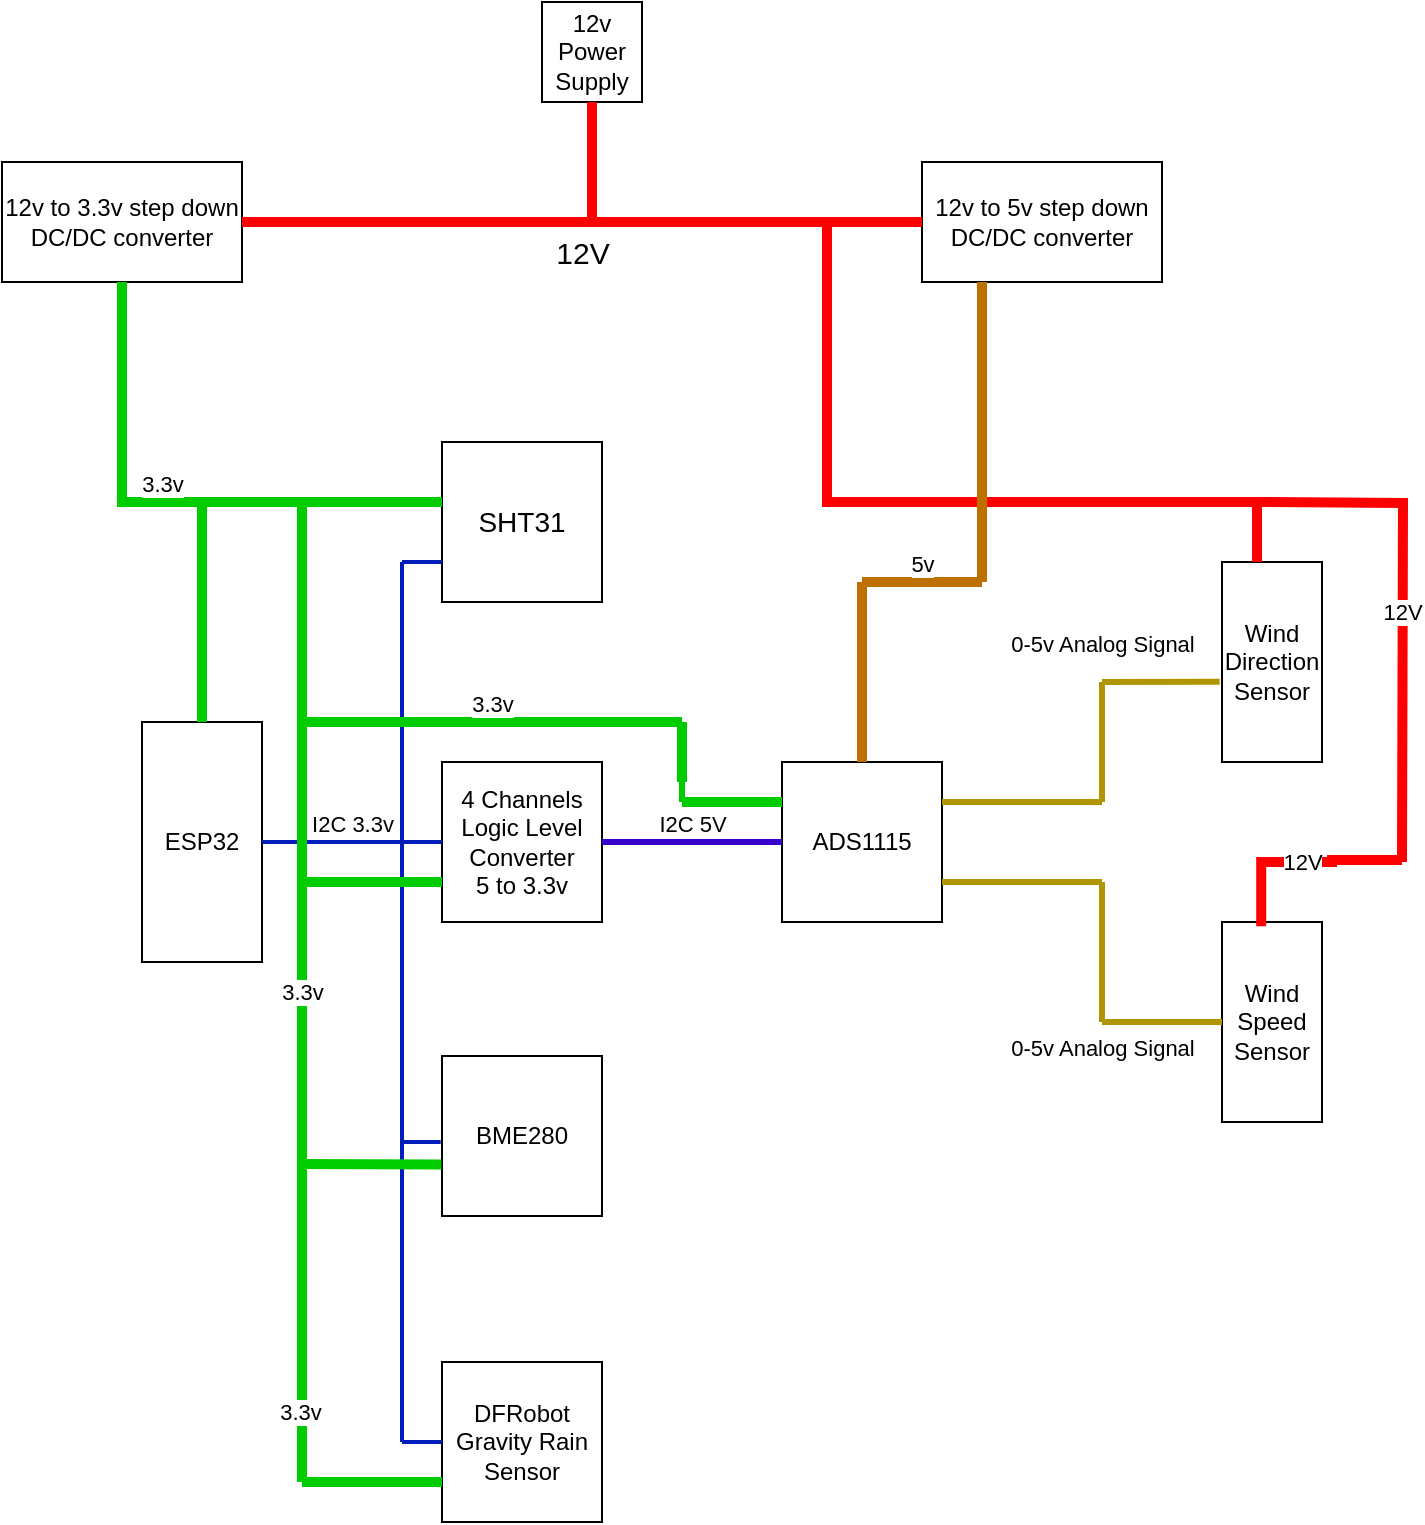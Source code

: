 <mxfile version="22.1.2" type="device">
  <diagram name="Page-1" id="7WxC0Zplg_3du7F2lv0y">
    <mxGraphModel dx="975" dy="678" grid="1" gridSize="10" guides="1" tooltips="1" connect="1" arrows="1" fold="1" page="1" pageScale="1" pageWidth="850" pageHeight="1100" math="0" shadow="0">
      <root>
        <mxCell id="0" />
        <mxCell id="1" parent="0" />
        <mxCell id="iVeRJZw8kCaj9EJlBlRc-2" value="ESP32" style="rounded=0;whiteSpace=wrap;html=1;direction=south;fontFamily=Helvetica;fontStyle=0" vertex="1" parent="1">
          <mxGeometry x="170" y="480" width="60" height="120" as="geometry" />
        </mxCell>
        <mxCell id="iVeRJZw8kCaj9EJlBlRc-3" value="ADS1115" style="whiteSpace=wrap;html=1;aspect=fixed;fontFamily=Helvetica;fontStyle=0" vertex="1" parent="1">
          <mxGeometry x="490" y="500" width="80" height="80" as="geometry" />
        </mxCell>
        <mxCell id="iVeRJZw8kCaj9EJlBlRc-4" value="4 Channels&lt;br&gt;Logic Level Converter&lt;br&gt;5 to 3.3v" style="whiteSpace=wrap;html=1;aspect=fixed;fontFamily=Helvetica;fontStyle=0" vertex="1" parent="1">
          <mxGeometry x="320" y="500" width="80" height="80" as="geometry" />
        </mxCell>
        <mxCell id="iVeRJZw8kCaj9EJlBlRc-5" value="Wind Speed&lt;br&gt;Sensor" style="rounded=0;whiteSpace=wrap;html=1;direction=south;fontFamily=Helvetica;fontStyle=0" vertex="1" parent="1">
          <mxGeometry x="710" y="580" width="50" height="100" as="geometry" />
        </mxCell>
        <mxCell id="iVeRJZw8kCaj9EJlBlRc-6" value="Wind Direction Sensor" style="rounded=0;whiteSpace=wrap;html=1;direction=south;fontFamily=Helvetica;fontStyle=0" vertex="1" parent="1">
          <mxGeometry x="710" y="400" width="50" height="100" as="geometry" />
        </mxCell>
        <mxCell id="iVeRJZw8kCaj9EJlBlRc-7" value="BME280" style="whiteSpace=wrap;html=1;aspect=fixed;fontFamily=Helvetica;fontStyle=0" vertex="1" parent="1">
          <mxGeometry x="320" y="647" width="80" height="80" as="geometry" />
        </mxCell>
        <mxCell id="iVeRJZw8kCaj9EJlBlRc-8" value="SHT31" style="whiteSpace=wrap;html=1;aspect=fixed;fontFamily=Helvetica;fontStyle=0;fontSize=14;" vertex="1" parent="1">
          <mxGeometry x="320" y="340" width="80" height="80" as="geometry" />
        </mxCell>
        <mxCell id="iVeRJZw8kCaj9EJlBlRc-9" value="DFRobot&lt;br&gt;Gravity Rain Sensor" style="whiteSpace=wrap;html=1;aspect=fixed;fontFamily=Helvetica;fontStyle=0" vertex="1" parent="1">
          <mxGeometry x="320" y="800" width="80" height="80" as="geometry" />
        </mxCell>
        <mxCell id="iVeRJZw8kCaj9EJlBlRc-12" value="" style="endArrow=none;html=1;rounded=0;fontColor=#000000;fillColor=#0050ef;strokeColor=#001DBC;strokeWidth=2;fontFamily=Helvetica;fontStyle=0" edge="1" parent="1">
          <mxGeometry width="50" height="50" relative="1" as="geometry">
            <mxPoint x="300" y="540" as="sourcePoint" />
            <mxPoint x="300" y="400" as="targetPoint" />
          </mxGeometry>
        </mxCell>
        <mxCell id="iVeRJZw8kCaj9EJlBlRc-14" value="" style="endArrow=none;html=1;rounded=1;entryX=0;entryY=0.75;entryDx=0;entryDy=0;fontColor=#0000FF;fillColor=#0050ef;strokeColor=#001DBC;strokeWidth=2;fontFamily=Helvetica;fontStyle=0" edge="1" parent="1" target="iVeRJZw8kCaj9EJlBlRc-8">
          <mxGeometry width="50" height="50" relative="1" as="geometry">
            <mxPoint x="300" y="400" as="sourcePoint" />
            <mxPoint x="370" y="460" as="targetPoint" />
          </mxGeometry>
        </mxCell>
        <mxCell id="iVeRJZw8kCaj9EJlBlRc-17" value="" style="endArrow=none;html=1;rounded=0;fontColor=#000000;fillColor=#0050ef;strokeColor=#001DBC;strokeWidth=2;fontFamily=Helvetica;fontStyle=0" edge="1" parent="1">
          <mxGeometry width="50" height="50" relative="1" as="geometry">
            <mxPoint x="300" y="700" as="sourcePoint" />
            <mxPoint x="300" y="540" as="targetPoint" />
          </mxGeometry>
        </mxCell>
        <mxCell id="iVeRJZw8kCaj9EJlBlRc-22" value="" style="endArrow=none;html=1;rounded=0;fontColor=#000000;fillColor=#0050ef;strokeColor=#001DBC;strokeWidth=2;fontFamily=Helvetica;fontStyle=0" edge="1" parent="1">
          <mxGeometry width="50" height="50" relative="1" as="geometry">
            <mxPoint x="300" y="840" as="sourcePoint" />
            <mxPoint x="300" y="700" as="targetPoint" />
          </mxGeometry>
        </mxCell>
        <mxCell id="iVeRJZw8kCaj9EJlBlRc-24" value="" style="endArrow=none;html=1;rounded=0;entryX=0;entryY=0.5;entryDx=0;entryDy=0;fontColor=#000000;fillColor=#0050ef;strokeColor=#001DBC;strokeWidth=2;fontFamily=Helvetica;fontStyle=0" edge="1" parent="1" target="iVeRJZw8kCaj9EJlBlRc-9">
          <mxGeometry width="50" height="50" relative="1" as="geometry">
            <mxPoint x="300" y="840" as="sourcePoint" />
            <mxPoint x="310" y="740" as="targetPoint" />
          </mxGeometry>
        </mxCell>
        <mxCell id="iVeRJZw8kCaj9EJlBlRc-26" value="I2C 3.3v" style="endArrow=none;html=1;rounded=0;exitX=0.5;exitY=0;exitDx=0;exitDy=0;entryX=0;entryY=0.5;entryDx=0;entryDy=0;fontColor=#000000;fillColor=#0050ef;strokeColor=#001DBC;labelPosition=center;verticalLabelPosition=top;align=center;verticalAlign=bottom;strokeWidth=2;fontFamily=Helvetica;fontStyle=0" edge="1" parent="1" source="iVeRJZw8kCaj9EJlBlRc-2" target="iVeRJZw8kCaj9EJlBlRc-4">
          <mxGeometry width="50" height="50" relative="1" as="geometry">
            <mxPoint x="270" y="600" as="sourcePoint" />
            <mxPoint x="320" y="550" as="targetPoint" />
          </mxGeometry>
        </mxCell>
        <mxCell id="iVeRJZw8kCaj9EJlBlRc-29" value="I2C 5V" style="endArrow=none;html=1;rounded=0;entryX=0;entryY=0.5;entryDx=0;entryDy=0;exitX=1;exitY=0.5;exitDx=0;exitDy=0;labelPosition=center;verticalLabelPosition=top;align=center;verticalAlign=bottom;fillColor=#6a00ff;strokeColor=#3700CC;strokeWidth=3;fontFamily=Helvetica;fontStyle=0" edge="1" parent="1" source="iVeRJZw8kCaj9EJlBlRc-4" target="iVeRJZw8kCaj9EJlBlRc-3">
          <mxGeometry width="50" height="50" relative="1" as="geometry">
            <mxPoint x="330" y="600" as="sourcePoint" />
            <mxPoint x="380" y="550" as="targetPoint" />
          </mxGeometry>
        </mxCell>
        <mxCell id="iVeRJZw8kCaj9EJlBlRc-30" value="" style="endArrow=none;html=1;rounded=0;exitX=1;exitY=0.25;exitDx=0;exitDy=0;fillColor=#e3c800;strokeColor=#B09500;strokeWidth=3;fontFamily=Helvetica;fontStyle=0" edge="1" parent="1" source="iVeRJZw8kCaj9EJlBlRc-3">
          <mxGeometry width="50" height="50" relative="1" as="geometry">
            <mxPoint x="480" y="520" as="sourcePoint" />
            <mxPoint x="650" y="520" as="targetPoint" />
          </mxGeometry>
        </mxCell>
        <mxCell id="iVeRJZw8kCaj9EJlBlRc-31" value="" style="endArrow=none;html=1;rounded=0;fillColor=#e3c800;strokeColor=#B09500;strokeWidth=3;fontFamily=Helvetica;fontStyle=0" edge="1" parent="1">
          <mxGeometry width="50" height="50" relative="1" as="geometry">
            <mxPoint x="650" y="520" as="sourcePoint" />
            <mxPoint x="650" y="460" as="targetPoint" />
          </mxGeometry>
        </mxCell>
        <mxCell id="iVeRJZw8kCaj9EJlBlRc-32" value="0-5v Analog Signal" style="endArrow=none;html=1;rounded=0;entryX=0.599;entryY=1.023;entryDx=0;entryDy=0;entryPerimeter=0;fillColor=#e3c800;strokeColor=#B09500;strokeWidth=3;labelPosition=center;verticalLabelPosition=top;align=center;verticalAlign=bottom;fontFamily=Helvetica;fontStyle=0" edge="1" parent="1" target="iVeRJZw8kCaj9EJlBlRc-6">
          <mxGeometry x="-0.999" y="10" width="50" height="50" relative="1" as="geometry">
            <mxPoint x="650" y="460" as="sourcePoint" />
            <mxPoint x="560" y="460" as="targetPoint" />
            <mxPoint as="offset" />
          </mxGeometry>
        </mxCell>
        <mxCell id="iVeRJZw8kCaj9EJlBlRc-33" value="0-5v Analog Signal" style="endArrow=none;html=1;rounded=0;exitX=1;exitY=0.75;exitDx=0;exitDy=0;fillColor=#e3c800;strokeColor=#B09500;strokeWidth=3;labelPosition=center;verticalLabelPosition=bottom;align=center;verticalAlign=top;fontFamily=Helvetica;fontStyle=0" edge="1" parent="1" source="iVeRJZw8kCaj9EJlBlRc-3">
          <mxGeometry x="1" y="-70" width="50" height="50" relative="1" as="geometry">
            <mxPoint x="510" y="570" as="sourcePoint" />
            <mxPoint x="650" y="560" as="targetPoint" />
            <mxPoint as="offset" />
          </mxGeometry>
        </mxCell>
        <mxCell id="iVeRJZw8kCaj9EJlBlRc-38" value="" style="endArrow=none;html=1;rounded=0;exitX=0.5;exitY=1;exitDx=0;exitDy=0;fillColor=#e3c800;strokeColor=#B09500;strokeWidth=3;fontFamily=Helvetica;fontStyle=0" edge="1" parent="1" source="iVeRJZw8kCaj9EJlBlRc-5">
          <mxGeometry width="50" height="50" relative="1" as="geometry">
            <mxPoint x="510" y="570" as="sourcePoint" />
            <mxPoint x="650" y="630" as="targetPoint" />
          </mxGeometry>
        </mxCell>
        <mxCell id="iVeRJZw8kCaj9EJlBlRc-39" value="" style="endArrow=none;html=1;rounded=0;fillColor=#e3c800;strokeColor=#B09500;strokeWidth=3;fontFamily=Helvetica;fontStyle=0" edge="1" parent="1">
          <mxGeometry width="50" height="50" relative="1" as="geometry">
            <mxPoint x="650" y="630" as="sourcePoint" />
            <mxPoint x="650" y="560" as="targetPoint" />
          </mxGeometry>
        </mxCell>
        <mxCell id="iVeRJZw8kCaj9EJlBlRc-41" value="" style="endArrow=none;html=1;rounded=0;entryX=-0.008;entryY=0.538;entryDx=0;entryDy=0;entryPerimeter=0;fillColor=#0050ef;strokeColor=#001DBC;strokeWidth=2;fontFamily=Helvetica;fontStyle=0" edge="1" parent="1" target="iVeRJZw8kCaj9EJlBlRc-7">
          <mxGeometry width="50" height="50" relative="1" as="geometry">
            <mxPoint x="300" y="690" as="sourcePoint" />
            <mxPoint x="350" y="690" as="targetPoint" />
          </mxGeometry>
        </mxCell>
        <mxCell id="iVeRJZw8kCaj9EJlBlRc-44" value="12v Power Supply" style="whiteSpace=wrap;html=1;aspect=fixed;fontFamily=Helvetica;fontStyle=0" vertex="1" parent="1">
          <mxGeometry x="370" y="120" width="50" height="50" as="geometry" />
        </mxCell>
        <mxCell id="iVeRJZw8kCaj9EJlBlRc-45" value="12v to 3.3v step down DC/DC converter" style="rounded=0;whiteSpace=wrap;html=1;fontFamily=Helvetica;fontStyle=0" vertex="1" parent="1">
          <mxGeometry x="100" y="200" width="120" height="60" as="geometry" />
        </mxCell>
        <mxCell id="iVeRJZw8kCaj9EJlBlRc-46" value="12v to 5v step down DC/DC converter" style="rounded=0;whiteSpace=wrap;html=1;fontFamily=Helvetica;fontStyle=0" vertex="1" parent="1">
          <mxGeometry x="560" y="200" width="120" height="60" as="geometry" />
        </mxCell>
        <mxCell id="iVeRJZw8kCaj9EJlBlRc-51" value="12V" style="endArrow=none;html=1;rounded=0;exitX=1;exitY=0.5;exitDx=0;exitDy=0;entryX=0;entryY=0.5;entryDx=0;entryDy=0;strokeColor=#FF0000;strokeWidth=5;labelPosition=center;verticalLabelPosition=bottom;align=center;verticalAlign=top;fontSize=15;fontFamily=Helvetica;fontStyle=0" edge="1" parent="1" source="iVeRJZw8kCaj9EJlBlRc-45" target="iVeRJZw8kCaj9EJlBlRc-46">
          <mxGeometry width="50" height="50" relative="1" as="geometry">
            <mxPoint x="420" y="370" as="sourcePoint" />
            <mxPoint x="400" y="230" as="targetPoint" />
            <mxPoint as="offset" />
          </mxGeometry>
        </mxCell>
        <mxCell id="iVeRJZw8kCaj9EJlBlRc-52" value="" style="endArrow=none;html=1;rounded=0;entryX=0.5;entryY=1;entryDx=0;entryDy=0;strokeColor=#FF0000;strokeWidth=5;fontFamily=Helvetica;fontStyle=0" edge="1" parent="1" target="iVeRJZw8kCaj9EJlBlRc-44">
          <mxGeometry width="50" height="50" relative="1" as="geometry">
            <mxPoint x="395" y="230" as="sourcePoint" />
            <mxPoint x="470" y="320" as="targetPoint" />
          </mxGeometry>
        </mxCell>
        <mxCell id="iVeRJZw8kCaj9EJlBlRc-53" value="" style="endArrow=none;html=1;rounded=0;fillColor=#fa6800;strokeColor=#FF0000;strokeWidth=5;edgeStyle=elbowEdgeStyle;elbow=vertical;exitX=0;exitY=0.5;exitDx=0;exitDy=0;fontFamily=Helvetica;fontStyle=0" edge="1" parent="1">
          <mxGeometry width="50" height="50" relative="1" as="geometry">
            <mxPoint x="727.5" y="400" as="sourcePoint" />
            <mxPoint x="512.5" y="230" as="targetPoint" />
            <Array as="points">
              <mxPoint x="622.5" y="370" />
            </Array>
          </mxGeometry>
        </mxCell>
        <mxCell id="iVeRJZw8kCaj9EJlBlRc-74" value="12V" style="endArrow=none;html=1;rounded=0;fillColor=#e51400;strokeColor=#FF0000;strokeWidth=5;edgeStyle=orthogonalEdgeStyle;fontFamily=Helvetica;fontStyle=0" edge="1" parent="1">
          <mxGeometry width="50" height="50" relative="1" as="geometry">
            <mxPoint x="730" y="370" as="sourcePoint" />
            <mxPoint x="800" y="550" as="targetPoint" />
          </mxGeometry>
        </mxCell>
        <mxCell id="iVeRJZw8kCaj9EJlBlRc-79" value="12V" style="endArrow=none;html=1;rounded=0;strokeWidth=5;strokeColor=#FF0000;edgeStyle=orthogonalEdgeStyle;exitX=0.021;exitY=0.608;exitDx=0;exitDy=0;exitPerimeter=0;fontFamily=Helvetica;fontStyle=0" edge="1" parent="1" source="iVeRJZw8kCaj9EJlBlRc-5">
          <mxGeometry width="50" height="50" relative="1" as="geometry">
            <mxPoint x="730" y="549" as="sourcePoint" />
            <mxPoint x="800" y="549" as="targetPoint" />
            <Array as="points">
              <mxPoint x="730" y="550" />
              <mxPoint x="765" y="550" />
            </Array>
          </mxGeometry>
        </mxCell>
        <mxCell id="iVeRJZw8kCaj9EJlBlRc-83" value="3.3v" style="endArrow=none;html=1;rounded=0;exitX=0.5;exitY=1;exitDx=0;exitDy=0;edgeStyle=orthogonalEdgeStyle;entryX=0;entryY=0.5;entryDx=0;entryDy=0;fillColor=#6d8764;strokeColor=#00CC00;strokeWidth=5;labelPosition=center;verticalLabelPosition=top;align=center;verticalAlign=bottom;fontFamily=Helvetica;fontStyle=0" edge="1" parent="1" source="iVeRJZw8kCaj9EJlBlRc-45" target="iVeRJZw8kCaj9EJlBlRc-2">
          <mxGeometry width="50" height="50" relative="1" as="geometry">
            <mxPoint x="330" y="300" as="sourcePoint" />
            <mxPoint x="160" y="320" as="targetPoint" />
            <Array as="points">
              <mxPoint x="160" y="370" />
              <mxPoint x="200" y="370" />
            </Array>
          </mxGeometry>
        </mxCell>
        <mxCell id="iVeRJZw8kCaj9EJlBlRc-85" value="" style="endArrow=none;html=1;rounded=0;strokeWidth=5;fillColor=#6d8764;strokeColor=#00CC00;edgeStyle=orthogonalEdgeStyle;fontFamily=Helvetica;fontStyle=0" edge="1" parent="1">
          <mxGeometry width="50" height="50" relative="1" as="geometry">
            <mxPoint x="200" y="370" as="sourcePoint" />
            <mxPoint x="320" y="370" as="targetPoint" />
            <Array as="points">
              <mxPoint x="240" y="370" />
              <mxPoint x="240" y="370" />
            </Array>
          </mxGeometry>
        </mxCell>
        <mxCell id="iVeRJZw8kCaj9EJlBlRc-86" value="3.3v" style="endArrow=none;html=1;rounded=0;strokeWidth=5;strokeColor=#00CC00;edgeStyle=orthogonalEdgeStyle;fontFamily=Helvetica;fontStyle=0" edge="1" parent="1">
          <mxGeometry width="50" height="50" relative="1" as="geometry">
            <mxPoint x="250" y="370" as="sourcePoint" />
            <mxPoint x="250" y="860" as="targetPoint" />
          </mxGeometry>
        </mxCell>
        <mxCell id="iVeRJZw8kCaj9EJlBlRc-91" value="3.3v" style="edgeLabel;html=1;align=center;verticalAlign=middle;resizable=0;points=[];fontFamily=Helvetica;fontStyle=0" vertex="1" connectable="0" parent="iVeRJZw8kCaj9EJlBlRc-86">
          <mxGeometry x="0.861" y="-1" relative="1" as="geometry">
            <mxPoint y="-1" as="offset" />
          </mxGeometry>
        </mxCell>
        <mxCell id="iVeRJZw8kCaj9EJlBlRc-88" value="" style="endArrow=none;html=1;rounded=0;entryX=0;entryY=0.75;entryDx=0;entryDy=0;strokeWidth=5;strokeColor=#00CC00;fontFamily=Helvetica;fontStyle=0" edge="1" parent="1" target="iVeRJZw8kCaj9EJlBlRc-9">
          <mxGeometry width="50" height="50" relative="1" as="geometry">
            <mxPoint x="250" y="860" as="sourcePoint" />
            <mxPoint x="370" y="810" as="targetPoint" />
          </mxGeometry>
        </mxCell>
        <mxCell id="iVeRJZw8kCaj9EJlBlRc-89" value="" style="endArrow=none;html=1;rounded=0;entryX=-0.004;entryY=0.678;entryDx=0;entryDy=0;entryPerimeter=0;strokeWidth=5;strokeColor=#00CC00;fontFamily=Helvetica;fontStyle=0" edge="1" parent="1" target="iVeRJZw8kCaj9EJlBlRc-7">
          <mxGeometry width="50" height="50" relative="1" as="geometry">
            <mxPoint x="250" y="701" as="sourcePoint" />
            <mxPoint x="370" y="750" as="targetPoint" />
          </mxGeometry>
        </mxCell>
        <mxCell id="iVeRJZw8kCaj9EJlBlRc-90" value="" style="endArrow=none;html=1;rounded=0;entryX=0;entryY=0.75;entryDx=0;entryDy=0;strokeWidth=5;strokeColor=#00CC00;fontFamily=Helvetica;fontStyle=0" edge="1" parent="1" target="iVeRJZw8kCaj9EJlBlRc-4">
          <mxGeometry width="50" height="50" relative="1" as="geometry">
            <mxPoint x="250" y="560" as="sourcePoint" />
            <mxPoint x="370" y="520" as="targetPoint" />
          </mxGeometry>
        </mxCell>
        <mxCell id="iVeRJZw8kCaj9EJlBlRc-92" value="3.3v" style="endArrow=none;html=1;rounded=0;strokeWidth=5;strokeColor=#00CC00;fontFamily=Helvetica;fontStyle=0;labelPosition=center;verticalLabelPosition=top;align=center;verticalAlign=bottom;" edge="1" parent="1">
          <mxGeometry width="50" height="50" relative="1" as="geometry">
            <mxPoint x="250" y="480" as="sourcePoint" />
            <mxPoint x="440" y="480" as="targetPoint" />
          </mxGeometry>
        </mxCell>
        <mxCell id="iVeRJZw8kCaj9EJlBlRc-93" value="" style="endArrow=none;html=1;rounded=0;strokeWidth=5;strokeColor=#00CC00;fontFamily=Helvetica;fontStyle=0" edge="1" parent="1">
          <mxGeometry width="50" height="50" relative="1" as="geometry">
            <mxPoint x="440" y="510" as="sourcePoint" />
            <mxPoint x="440" y="480" as="targetPoint" />
          </mxGeometry>
        </mxCell>
        <mxCell id="iVeRJZw8kCaj9EJlBlRc-94" value="" style="endArrow=none;html=1;rounded=0;entryX=0;entryY=0.25;entryDx=0;entryDy=0;strokeWidth=5;strokeColor=#00CC00;fontFamily=Helvetica;fontStyle=0" edge="1" parent="1" target="iVeRJZw8kCaj9EJlBlRc-3">
          <mxGeometry width="50" height="50" relative="1" as="geometry">
            <mxPoint x="440" y="520" as="sourcePoint" />
            <mxPoint x="370" y="460" as="targetPoint" />
          </mxGeometry>
        </mxCell>
        <mxCell id="iVeRJZw8kCaj9EJlBlRc-95" value="" style="endArrow=none;html=1;rounded=0;strokeWidth=3;strokeColor=#00CC00;fontFamily=Helvetica;fontStyle=0" edge="1" parent="1">
          <mxGeometry width="50" height="50" relative="1" as="geometry">
            <mxPoint x="440" y="520" as="sourcePoint" />
            <mxPoint x="440" y="510" as="targetPoint" />
          </mxGeometry>
        </mxCell>
        <mxCell id="iVeRJZw8kCaj9EJlBlRc-96" value="" style="endArrow=none;html=1;rounded=0;entryX=0.25;entryY=1;entryDx=0;entryDy=0;strokeWidth=5;fillColor=#f0a30a;strokeColor=#BD7000;" edge="1" parent="1" target="iVeRJZw8kCaj9EJlBlRc-46">
          <mxGeometry width="50" height="50" relative="1" as="geometry">
            <mxPoint x="590" y="410" as="sourcePoint" />
            <mxPoint x="450" y="350" as="targetPoint" />
          </mxGeometry>
        </mxCell>
        <mxCell id="iVeRJZw8kCaj9EJlBlRc-97" value="5v" style="endArrow=none;html=1;rounded=0;strokeWidth=5;fillColor=#f0a30a;strokeColor=#BD7000;labelPosition=center;verticalLabelPosition=top;align=center;verticalAlign=bottom;" edge="1" parent="1">
          <mxGeometry width="50" height="50" relative="1" as="geometry">
            <mxPoint x="530" y="410" as="sourcePoint" />
            <mxPoint x="590" y="410" as="targetPoint" />
          </mxGeometry>
        </mxCell>
        <mxCell id="iVeRJZw8kCaj9EJlBlRc-98" value="" style="endArrow=none;html=1;rounded=0;exitX=0.5;exitY=0;exitDx=0;exitDy=0;strokeWidth=5;fillColor=#f0a30a;strokeColor=#BD7000;" edge="1" parent="1" source="iVeRJZw8kCaj9EJlBlRc-3">
          <mxGeometry width="50" height="50" relative="1" as="geometry">
            <mxPoint x="400" y="400" as="sourcePoint" />
            <mxPoint x="530" y="410" as="targetPoint" />
          </mxGeometry>
        </mxCell>
      </root>
    </mxGraphModel>
  </diagram>
</mxfile>
